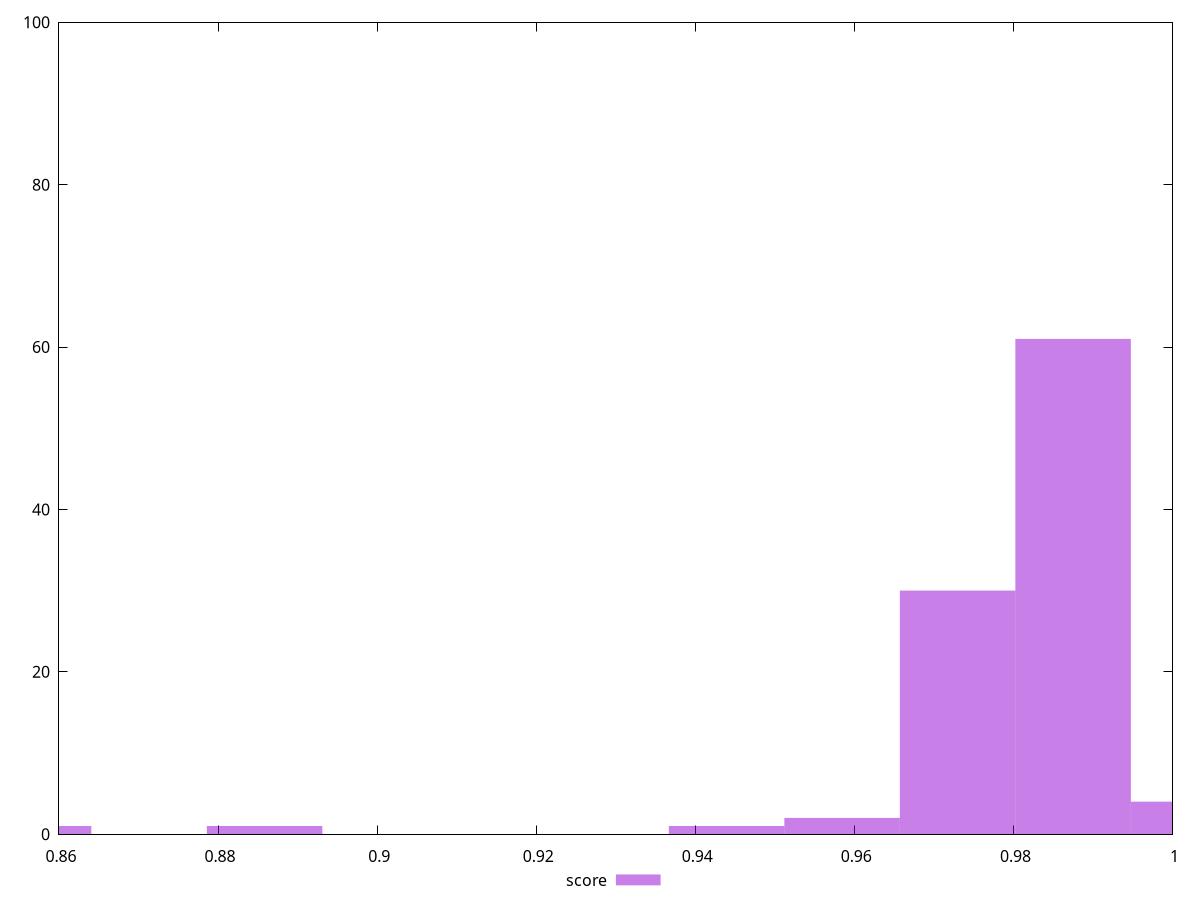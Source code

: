 reset

$score <<EOF
0.9875029552563772 61
0.9729808529731953 30
1.0020250575395593 4
0.856804034707739 1
0.9584587506900132 2
0.9439366484068312 1
0.885848239274103 1
EOF

set key outside below
set boxwidth 0.014522102283182018
set xrange [0.86:1]
set yrange [0:100]
set trange [0:100]
set style fill transparent solid 0.5 noborder
set terminal svg size 640, 490 enhanced background rgb 'white'
set output "report_00009_2021-02-08T22-37-41.559Z/total-blocking-time/samples/pages+cached+noadtech+nomedia/score/histogram.svg"

plot $score title "score" with boxes

reset
